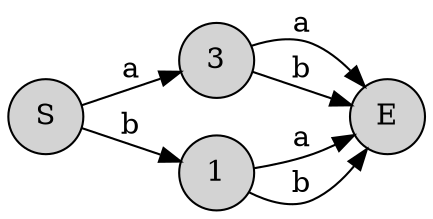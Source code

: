 
digraph {
rankdir=LR;
node [shape = circle; style = filled;];
0->3[label="a"];
0->1[label="b"];
1->2[label="a"];
1->2[label="b"];
3->2[label="a"];
3->2[label="b"];
0 [label="S";]
1 [label="1";]
2 [label="E";]
3 [label="3";]
}

